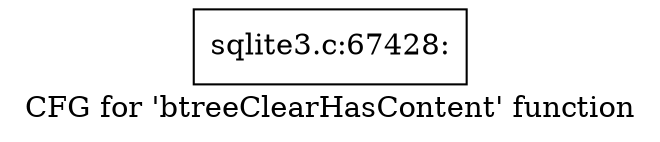 digraph "CFG for 'btreeClearHasContent' function" {
	label="CFG for 'btreeClearHasContent' function";

	Node0x55c0f78841d0 [shape=record,label="{sqlite3.c:67428:}"];
}
